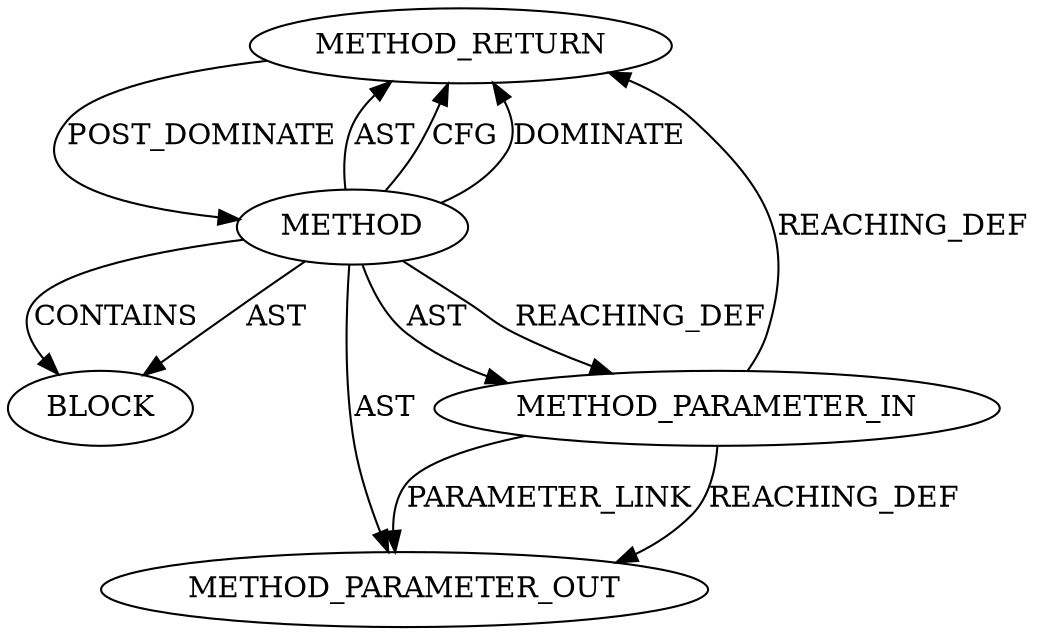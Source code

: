 digraph {
  12522 [label=METHOD_RETURN ORDER=2 CODE="RET" TYPE_FULL_NAME="ANY" EVALUATION_STRATEGY="BY_VALUE"]
  12521 [label=BLOCK ORDER=1 ARGUMENT_INDEX=1 CODE="<empty>" TYPE_FULL_NAME="ANY"]
  13497 [label=METHOD_PARAMETER_OUT ORDER=1 CODE="p1" IS_VARIADIC=false TYPE_FULL_NAME="ANY" EVALUATION_STRATEGY="BY_VALUE" INDEX=1 NAME="p1"]
  12519 [label=METHOD AST_PARENT_TYPE="NAMESPACE_BLOCK" AST_PARENT_FULL_NAME="<global>" ORDER=0 CODE="<empty>" FULL_NAME="is_vmalloc_addr" IS_EXTERNAL=true FILENAME="<empty>" SIGNATURE="" NAME="is_vmalloc_addr"]
  12520 [label=METHOD_PARAMETER_IN ORDER=1 CODE="p1" IS_VARIADIC=false TYPE_FULL_NAME="ANY" EVALUATION_STRATEGY="BY_VALUE" INDEX=1 NAME="p1"]
  12519 -> 12520 [label=AST ]
  12519 -> 13497 [label=AST ]
  12519 -> 12522 [label=AST ]
  12520 -> 13497 [label=PARAMETER_LINK ]
  12519 -> 12522 [label=CFG ]
  12519 -> 12520 [label=REACHING_DEF VARIABLE=""]
  12522 -> 12519 [label=POST_DOMINATE ]
  12519 -> 12521 [label=CONTAINS ]
  12519 -> 12521 [label=AST ]
  12520 -> 12522 [label=REACHING_DEF VARIABLE="p1"]
  12520 -> 13497 [label=REACHING_DEF VARIABLE="p1"]
  12519 -> 12522 [label=DOMINATE ]
}
